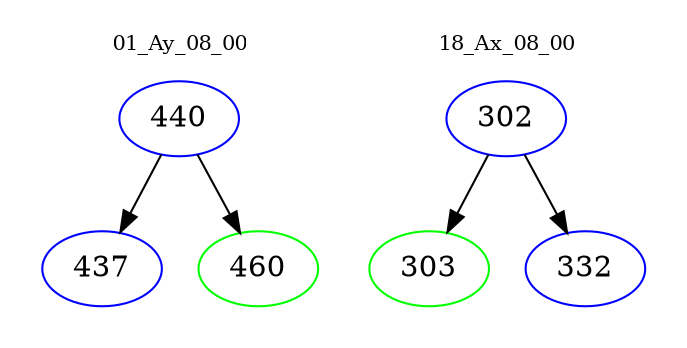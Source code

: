 digraph{
subgraph cluster_0 {
color = white
label = "01_Ay_08_00";
fontsize=10;
T0_440 [label="440", color="blue"]
T0_440 -> T0_437 [color="black"]
T0_437 [label="437", color="blue"]
T0_440 -> T0_460 [color="black"]
T0_460 [label="460", color="green"]
}
subgraph cluster_1 {
color = white
label = "18_Ax_08_00";
fontsize=10;
T1_302 [label="302", color="blue"]
T1_302 -> T1_303 [color="black"]
T1_303 [label="303", color="green"]
T1_302 -> T1_332 [color="black"]
T1_332 [label="332", color="blue"]
}
}
